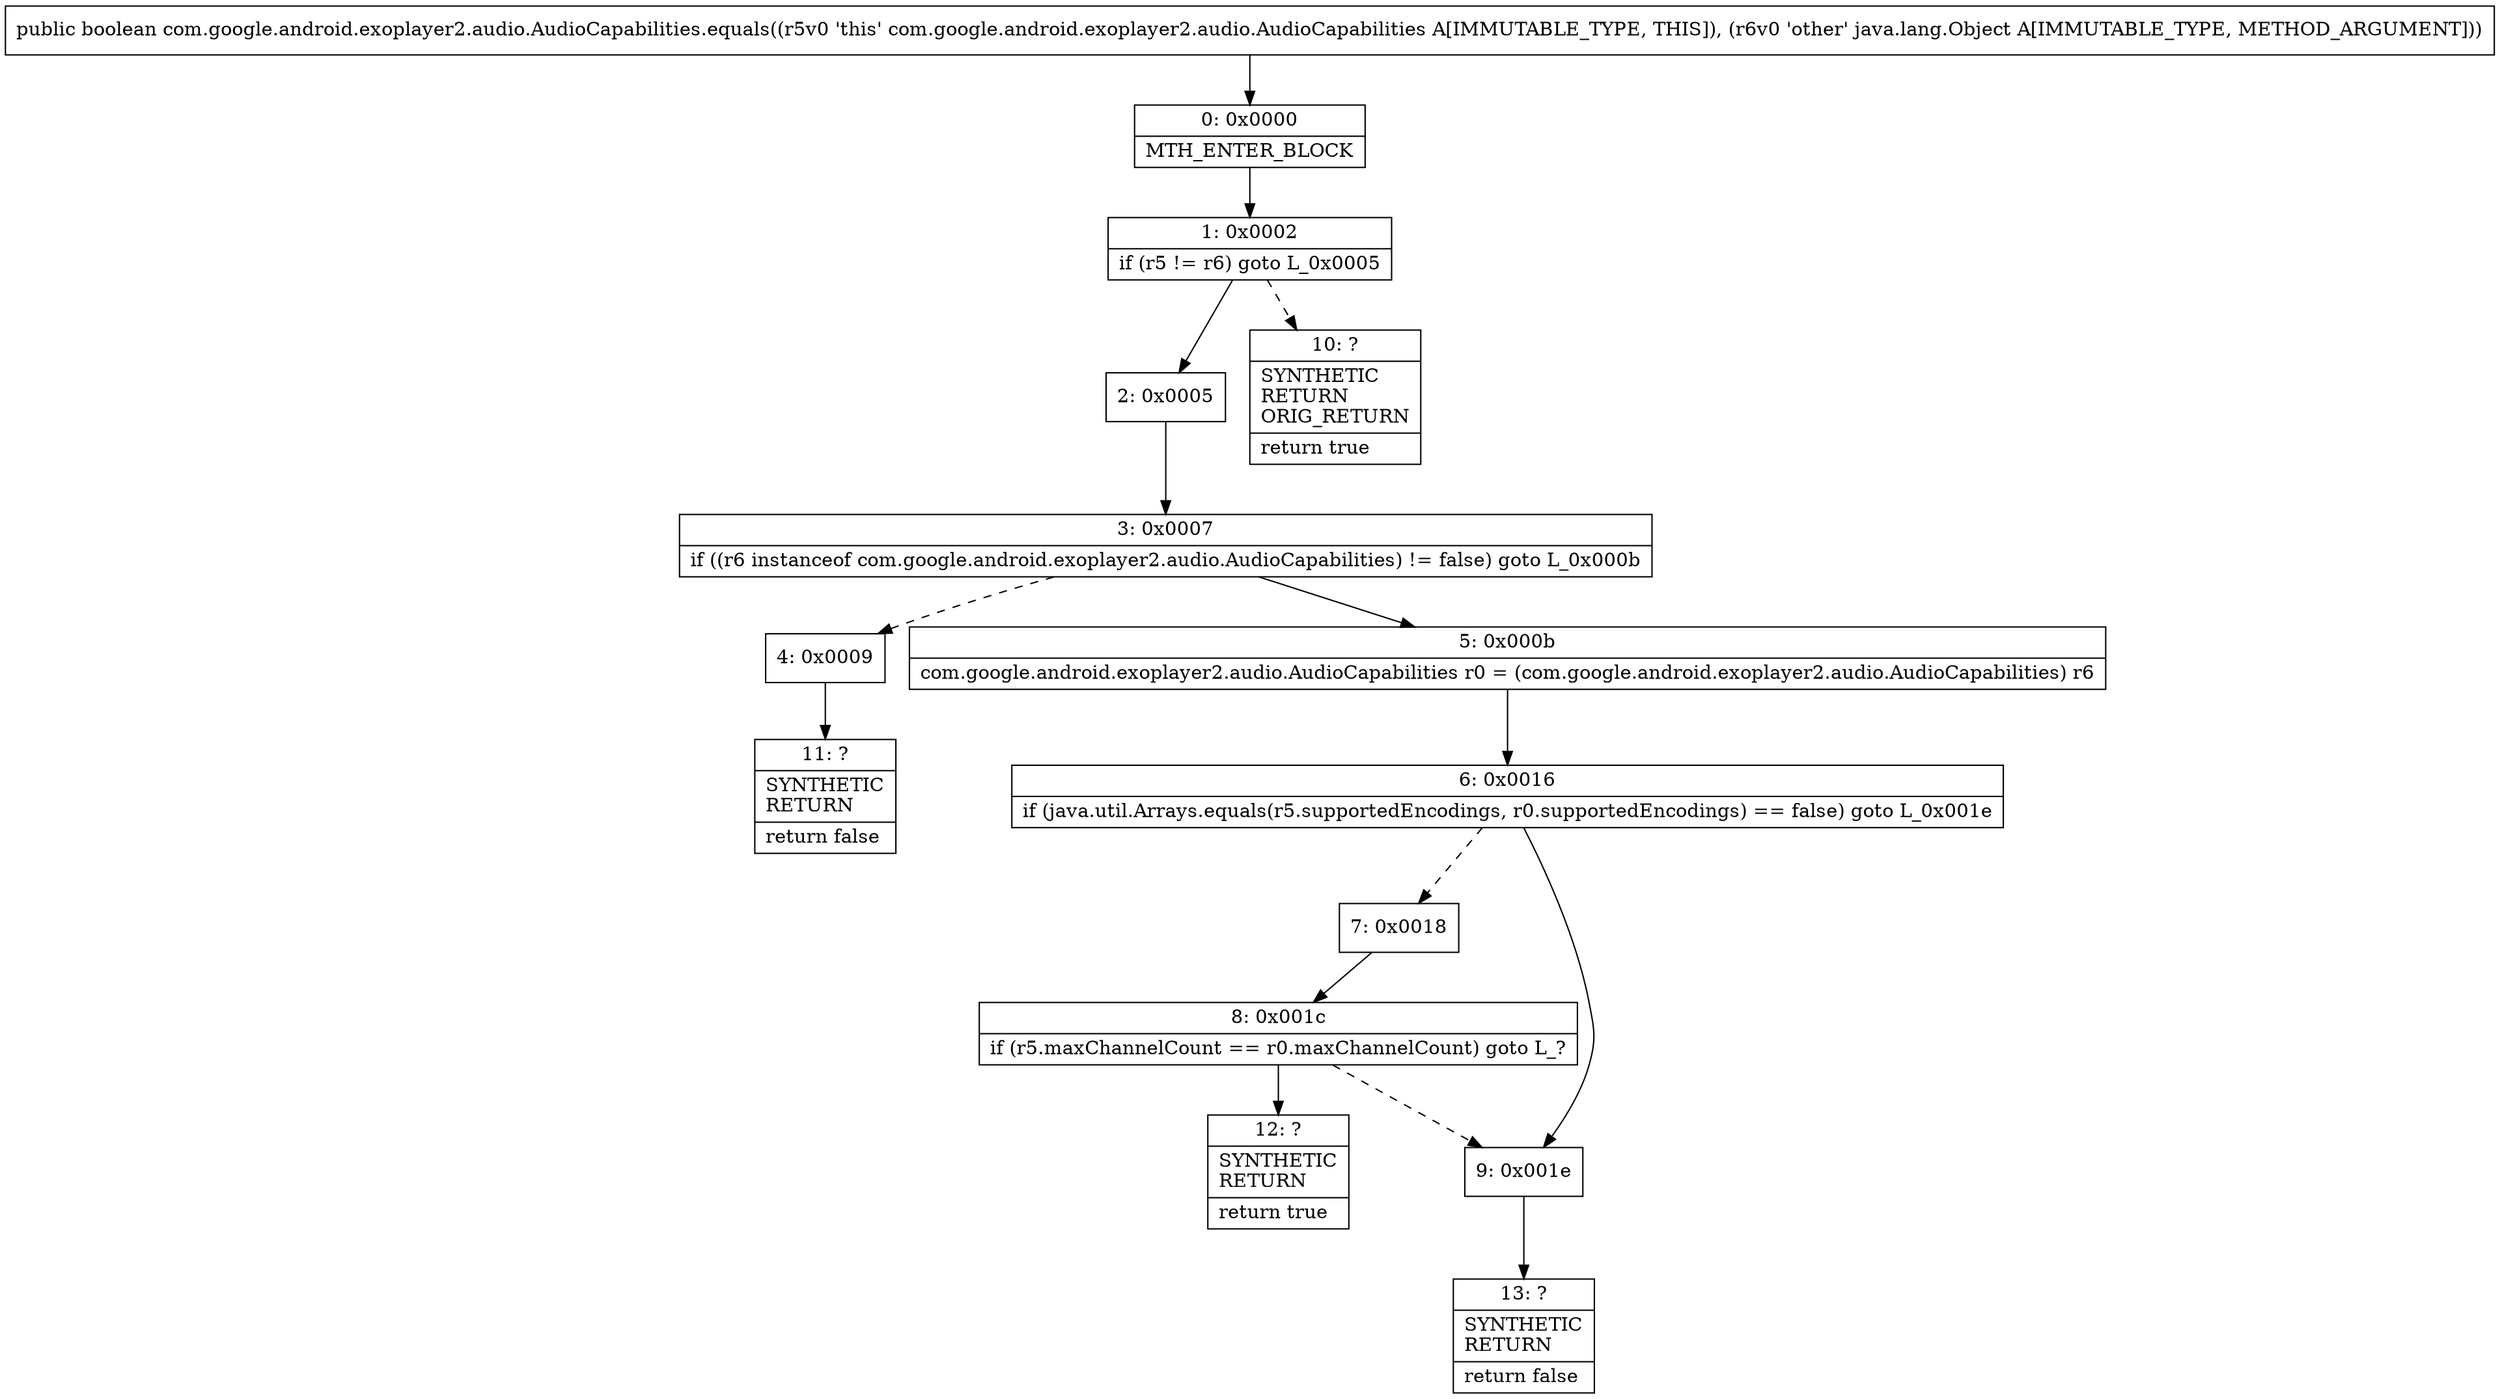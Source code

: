 digraph "CFG forcom.google.android.exoplayer2.audio.AudioCapabilities.equals(Ljava\/lang\/Object;)Z" {
Node_0 [shape=record,label="{0\:\ 0x0000|MTH_ENTER_BLOCK\l}"];
Node_1 [shape=record,label="{1\:\ 0x0002|if (r5 != r6) goto L_0x0005\l}"];
Node_2 [shape=record,label="{2\:\ 0x0005}"];
Node_3 [shape=record,label="{3\:\ 0x0007|if ((r6 instanceof com.google.android.exoplayer2.audio.AudioCapabilities) != false) goto L_0x000b\l}"];
Node_4 [shape=record,label="{4\:\ 0x0009}"];
Node_5 [shape=record,label="{5\:\ 0x000b|com.google.android.exoplayer2.audio.AudioCapabilities r0 = (com.google.android.exoplayer2.audio.AudioCapabilities) r6\l}"];
Node_6 [shape=record,label="{6\:\ 0x0016|if (java.util.Arrays.equals(r5.supportedEncodings, r0.supportedEncodings) == false) goto L_0x001e\l}"];
Node_7 [shape=record,label="{7\:\ 0x0018}"];
Node_8 [shape=record,label="{8\:\ 0x001c|if (r5.maxChannelCount == r0.maxChannelCount) goto L_?\l}"];
Node_9 [shape=record,label="{9\:\ 0x001e}"];
Node_10 [shape=record,label="{10\:\ ?|SYNTHETIC\lRETURN\lORIG_RETURN\l|return true\l}"];
Node_11 [shape=record,label="{11\:\ ?|SYNTHETIC\lRETURN\l|return false\l}"];
Node_12 [shape=record,label="{12\:\ ?|SYNTHETIC\lRETURN\l|return true\l}"];
Node_13 [shape=record,label="{13\:\ ?|SYNTHETIC\lRETURN\l|return false\l}"];
MethodNode[shape=record,label="{public boolean com.google.android.exoplayer2.audio.AudioCapabilities.equals((r5v0 'this' com.google.android.exoplayer2.audio.AudioCapabilities A[IMMUTABLE_TYPE, THIS]), (r6v0 'other' java.lang.Object A[IMMUTABLE_TYPE, METHOD_ARGUMENT])) }"];
MethodNode -> Node_0;
Node_0 -> Node_1;
Node_1 -> Node_2;
Node_1 -> Node_10[style=dashed];
Node_2 -> Node_3;
Node_3 -> Node_4[style=dashed];
Node_3 -> Node_5;
Node_4 -> Node_11;
Node_5 -> Node_6;
Node_6 -> Node_7[style=dashed];
Node_6 -> Node_9;
Node_7 -> Node_8;
Node_8 -> Node_9[style=dashed];
Node_8 -> Node_12;
Node_9 -> Node_13;
}

